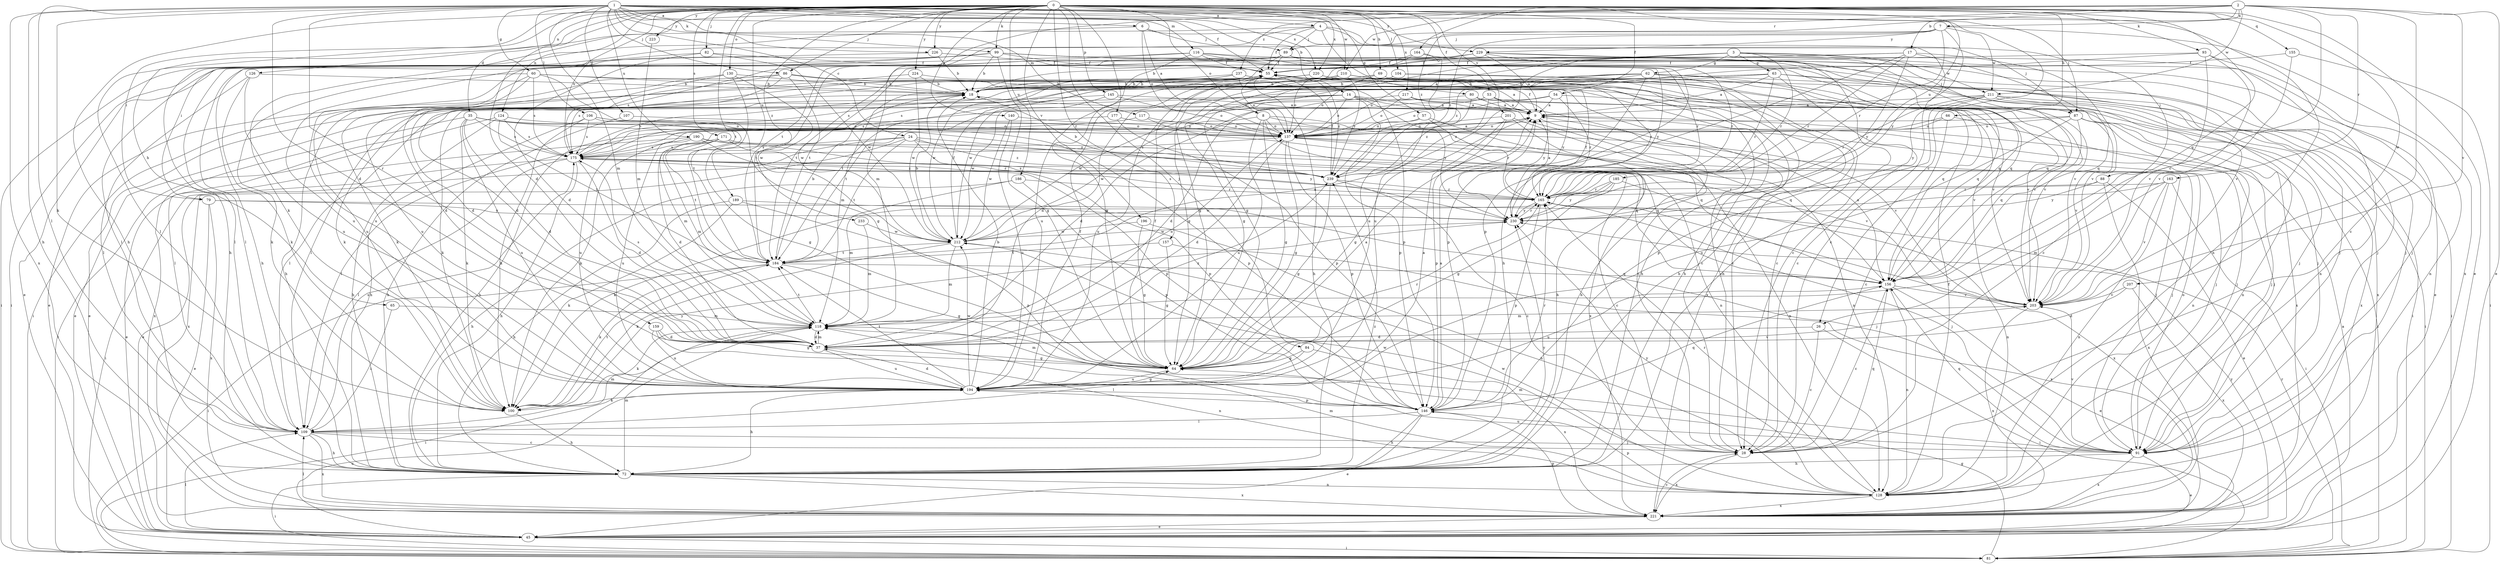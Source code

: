 strict digraph  {
0;
1;
2;
3;
4;
6;
7;
8;
9;
14;
17;
18;
24;
26;
28;
35;
37;
45;
53;
54;
55;
57;
60;
62;
63;
64;
65;
66;
69;
72;
79;
80;
81;
82;
84;
86;
87;
88;
89;
91;
93;
99;
100;
104;
106;
107;
109;
116;
117;
118;
124;
126;
128;
130;
137;
140;
145;
146;
155;
156;
157;
159;
163;
164;
165;
171;
175;
177;
184;
185;
186;
189;
190;
194;
196;
201;
203;
207;
210;
211;
212;
217;
220;
221;
223;
224;
226;
229;
230;
233;
237;
239;
0 -> 4  [label=a];
0 -> 35  [label=d];
0 -> 37  [label=d];
0 -> 45  [label=e];
0 -> 53  [label=f];
0 -> 54  [label=f];
0 -> 65  [label=h];
0 -> 66  [label=h];
0 -> 69  [label=h];
0 -> 72  [label=h];
0 -> 79  [label=i];
0 -> 82  [label=j];
0 -> 84  [label=j];
0 -> 86  [label=j];
0 -> 93  [label=k];
0 -> 99  [label=k];
0 -> 104  [label=l];
0 -> 124  [label=n];
0 -> 126  [label=n];
0 -> 130  [label=o];
0 -> 137  [label=o];
0 -> 140  [label=p];
0 -> 145  [label=p];
0 -> 155  [label=q];
0 -> 156  [label=q];
0 -> 157  [label=r];
0 -> 171  [label=s];
0 -> 175  [label=s];
0 -> 177  [label=t];
0 -> 184  [label=t];
0 -> 185  [label=u];
0 -> 186  [label=u];
0 -> 189  [label=u];
0 -> 196  [label=v];
0 -> 201  [label=v];
0 -> 207  [label=w];
0 -> 210  [label=w];
0 -> 217  [label=x];
0 -> 220  [label=x];
0 -> 223  [label=y];
0 -> 224  [label=y];
0 -> 226  [label=y];
0 -> 233  [label=z];
1 -> 6  [label=a];
1 -> 14  [label=b];
1 -> 24  [label=c];
1 -> 26  [label=c];
1 -> 37  [label=d];
1 -> 55  [label=f];
1 -> 57  [label=g];
1 -> 60  [label=g];
1 -> 72  [label=h];
1 -> 86  [label=j];
1 -> 87  [label=j];
1 -> 99  [label=k];
1 -> 100  [label=k];
1 -> 106  [label=l];
1 -> 107  [label=l];
1 -> 109  [label=l];
1 -> 116  [label=m];
1 -> 117  [label=m];
1 -> 118  [label=m];
1 -> 128  [label=n];
1 -> 159  [label=r];
1 -> 190  [label=u];
1 -> 220  [label=x];
1 -> 221  [label=x];
1 -> 226  [label=y];
1 -> 229  [label=y];
2 -> 7  [label=a];
2 -> 17  [label=b];
2 -> 26  [label=c];
2 -> 28  [label=c];
2 -> 45  [label=e];
2 -> 100  [label=k];
2 -> 163  [label=r];
2 -> 164  [label=r];
2 -> 184  [label=t];
2 -> 203  [label=v];
2 -> 210  [label=w];
2 -> 211  [label=w];
2 -> 237  [label=z];
2 -> 239  [label=z];
3 -> 8  [label=a];
3 -> 18  [label=b];
3 -> 62  [label=g];
3 -> 63  [label=g];
3 -> 64  [label=g];
3 -> 87  [label=j];
3 -> 128  [label=n];
3 -> 165  [label=r];
3 -> 194  [label=u];
3 -> 211  [label=w];
4 -> 55  [label=f];
4 -> 79  [label=i];
4 -> 80  [label=i];
4 -> 87  [label=j];
4 -> 88  [label=j];
4 -> 89  [label=j];
4 -> 109  [label=l];
6 -> 8  [label=a];
6 -> 28  [label=c];
6 -> 72  [label=h];
6 -> 89  [label=j];
6 -> 137  [label=o];
7 -> 89  [label=j];
7 -> 118  [label=m];
7 -> 165  [label=r];
7 -> 211  [label=w];
7 -> 221  [label=x];
7 -> 229  [label=y];
7 -> 230  [label=y];
7 -> 239  [label=z];
8 -> 64  [label=g];
8 -> 128  [label=n];
8 -> 137  [label=o];
8 -> 194  [label=u];
8 -> 203  [label=v];
8 -> 212  [label=w];
8 -> 221  [label=x];
9 -> 55  [label=f];
9 -> 72  [label=h];
9 -> 91  [label=j];
9 -> 137  [label=o];
14 -> 9  [label=a];
14 -> 28  [label=c];
14 -> 45  [label=e];
14 -> 109  [label=l];
14 -> 137  [label=o];
14 -> 146  [label=p];
14 -> 184  [label=t];
14 -> 230  [label=y];
17 -> 55  [label=f];
17 -> 109  [label=l];
17 -> 146  [label=p];
17 -> 156  [label=q];
17 -> 165  [label=r];
17 -> 203  [label=v];
17 -> 230  [label=y];
18 -> 9  [label=a];
18 -> 45  [label=e];
24 -> 45  [label=e];
24 -> 156  [label=q];
24 -> 175  [label=s];
24 -> 184  [label=t];
24 -> 203  [label=v];
24 -> 221  [label=x];
24 -> 230  [label=y];
24 -> 239  [label=z];
26 -> 28  [label=c];
26 -> 37  [label=d];
26 -> 81  [label=i];
28 -> 156  [label=q];
28 -> 212  [label=w];
28 -> 221  [label=x];
35 -> 37  [label=d];
35 -> 100  [label=k];
35 -> 137  [label=o];
35 -> 146  [label=p];
35 -> 175  [label=s];
35 -> 194  [label=u];
35 -> 221  [label=x];
35 -> 239  [label=z];
37 -> 64  [label=g];
37 -> 118  [label=m];
37 -> 194  [label=u];
37 -> 239  [label=z];
45 -> 9  [label=a];
45 -> 81  [label=i];
45 -> 109  [label=l];
45 -> 194  [label=u];
45 -> 230  [label=y];
53 -> 9  [label=a];
53 -> 137  [label=o];
53 -> 212  [label=w];
53 -> 221  [label=x];
53 -> 230  [label=y];
53 -> 239  [label=z];
54 -> 9  [label=a];
54 -> 37  [label=d];
54 -> 165  [label=r];
54 -> 175  [label=s];
54 -> 203  [label=v];
55 -> 18  [label=b];
55 -> 72  [label=h];
55 -> 81  [label=i];
55 -> 100  [label=k];
55 -> 118  [label=m];
55 -> 137  [label=o];
55 -> 165  [label=r];
55 -> 221  [label=x];
55 -> 239  [label=z];
57 -> 118  [label=m];
57 -> 137  [label=o];
57 -> 156  [label=q];
57 -> 165  [label=r];
60 -> 18  [label=b];
60 -> 28  [label=c];
60 -> 37  [label=d];
60 -> 64  [label=g];
60 -> 100  [label=k];
60 -> 175  [label=s];
60 -> 194  [label=u];
62 -> 18  [label=b];
62 -> 37  [label=d];
62 -> 72  [label=h];
62 -> 137  [label=o];
62 -> 146  [label=p];
62 -> 156  [label=q];
62 -> 175  [label=s];
62 -> 221  [label=x];
63 -> 9  [label=a];
63 -> 18  [label=b];
63 -> 28  [label=c];
63 -> 81  [label=i];
63 -> 91  [label=j];
63 -> 109  [label=l];
63 -> 165  [label=r];
63 -> 184  [label=t];
64 -> 9  [label=a];
64 -> 55  [label=f];
64 -> 118  [label=m];
64 -> 165  [label=r];
64 -> 194  [label=u];
64 -> 203  [label=v];
65 -> 109  [label=l];
65 -> 118  [label=m];
66 -> 28  [label=c];
66 -> 91  [label=j];
66 -> 100  [label=k];
66 -> 137  [label=o];
69 -> 18  [label=b];
69 -> 64  [label=g];
69 -> 81  [label=i];
69 -> 137  [label=o];
69 -> 156  [label=q];
72 -> 81  [label=i];
72 -> 118  [label=m];
72 -> 128  [label=n];
72 -> 221  [label=x];
72 -> 230  [label=y];
72 -> 239  [label=z];
79 -> 45  [label=e];
79 -> 91  [label=j];
79 -> 221  [label=x];
79 -> 230  [label=y];
80 -> 9  [label=a];
80 -> 81  [label=i];
80 -> 100  [label=k];
80 -> 239  [label=z];
81 -> 64  [label=g];
81 -> 165  [label=r];
82 -> 37  [label=d];
82 -> 55  [label=f];
82 -> 109  [label=l];
82 -> 212  [label=w];
84 -> 64  [label=g];
84 -> 109  [label=l];
84 -> 221  [label=x];
86 -> 18  [label=b];
86 -> 37  [label=d];
86 -> 45  [label=e];
86 -> 146  [label=p];
86 -> 175  [label=s];
86 -> 212  [label=w];
86 -> 230  [label=y];
87 -> 91  [label=j];
87 -> 109  [label=l];
87 -> 128  [label=n];
87 -> 137  [label=o];
87 -> 156  [label=q];
87 -> 194  [label=u];
87 -> 203  [label=v];
88 -> 45  [label=e];
88 -> 165  [label=r];
88 -> 221  [label=x];
88 -> 230  [label=y];
89 -> 45  [label=e];
89 -> 55  [label=f];
89 -> 72  [label=h];
89 -> 91  [label=j];
89 -> 175  [label=s];
89 -> 184  [label=t];
89 -> 194  [label=u];
91 -> 45  [label=e];
91 -> 72  [label=h];
91 -> 118  [label=m];
91 -> 137  [label=o];
91 -> 156  [label=q];
91 -> 194  [label=u];
91 -> 203  [label=v];
91 -> 221  [label=x];
93 -> 28  [label=c];
93 -> 55  [label=f];
93 -> 128  [label=n];
93 -> 203  [label=v];
93 -> 239  [label=z];
99 -> 18  [label=b];
99 -> 45  [label=e];
99 -> 55  [label=f];
99 -> 64  [label=g];
99 -> 81  [label=i];
99 -> 91  [label=j];
99 -> 156  [label=q];
99 -> 194  [label=u];
99 -> 203  [label=v];
100 -> 72  [label=h];
100 -> 184  [label=t];
100 -> 230  [label=y];
104 -> 18  [label=b];
104 -> 64  [label=g];
104 -> 72  [label=h];
104 -> 203  [label=v];
106 -> 64  [label=g];
106 -> 72  [label=h];
106 -> 91  [label=j];
106 -> 100  [label=k];
106 -> 137  [label=o];
106 -> 175  [label=s];
107 -> 72  [label=h];
107 -> 137  [label=o];
109 -> 28  [label=c];
109 -> 72  [label=h];
109 -> 91  [label=j];
109 -> 118  [label=m];
109 -> 175  [label=s];
109 -> 221  [label=x];
116 -> 55  [label=f];
116 -> 64  [label=g];
116 -> 156  [label=q];
116 -> 165  [label=r];
116 -> 184  [label=t];
116 -> 194  [label=u];
116 -> 230  [label=y];
117 -> 128  [label=n];
117 -> 137  [label=o];
117 -> 194  [label=u];
118 -> 37  [label=d];
118 -> 81  [label=i];
118 -> 100  [label=k];
118 -> 137  [label=o];
118 -> 175  [label=s];
118 -> 184  [label=t];
124 -> 72  [label=h];
124 -> 81  [label=i];
124 -> 137  [label=o];
124 -> 175  [label=s];
124 -> 184  [label=t];
126 -> 18  [label=b];
126 -> 100  [label=k];
126 -> 109  [label=l];
126 -> 194  [label=u];
128 -> 55  [label=f];
128 -> 118  [label=m];
128 -> 146  [label=p];
128 -> 165  [label=r];
128 -> 212  [label=w];
128 -> 221  [label=x];
128 -> 230  [label=y];
130 -> 18  [label=b];
130 -> 37  [label=d];
130 -> 184  [label=t];
130 -> 194  [label=u];
130 -> 212  [label=w];
137 -> 9  [label=a];
137 -> 37  [label=d];
137 -> 64  [label=g];
137 -> 91  [label=j];
137 -> 128  [label=n];
137 -> 146  [label=p];
137 -> 175  [label=s];
140 -> 137  [label=o];
140 -> 194  [label=u];
140 -> 212  [label=w];
145 -> 9  [label=a];
145 -> 109  [label=l];
145 -> 137  [label=o];
145 -> 212  [label=w];
146 -> 9  [label=a];
146 -> 45  [label=e];
146 -> 72  [label=h];
146 -> 109  [label=l];
146 -> 156  [label=q];
146 -> 165  [label=r];
155 -> 55  [label=f];
155 -> 81  [label=i];
155 -> 203  [label=v];
156 -> 9  [label=a];
156 -> 28  [label=c];
156 -> 45  [label=e];
156 -> 128  [label=n];
156 -> 194  [label=u];
156 -> 203  [label=v];
157 -> 64  [label=g];
157 -> 184  [label=t];
157 -> 221  [label=x];
159 -> 37  [label=d];
159 -> 64  [label=g];
159 -> 128  [label=n];
159 -> 194  [label=u];
163 -> 81  [label=i];
163 -> 118  [label=m];
163 -> 128  [label=n];
163 -> 165  [label=r];
163 -> 203  [label=v];
163 -> 212  [label=w];
164 -> 55  [label=f];
164 -> 64  [label=g];
164 -> 91  [label=j];
164 -> 194  [label=u];
164 -> 203  [label=v];
165 -> 9  [label=a];
165 -> 91  [label=j];
165 -> 146  [label=p];
165 -> 175  [label=s];
165 -> 221  [label=x];
165 -> 230  [label=y];
171 -> 37  [label=d];
171 -> 118  [label=m];
171 -> 146  [label=p];
171 -> 156  [label=q];
171 -> 175  [label=s];
171 -> 184  [label=t];
175 -> 18  [label=b];
175 -> 28  [label=c];
175 -> 37  [label=d];
175 -> 72  [label=h];
175 -> 81  [label=i];
175 -> 109  [label=l];
175 -> 239  [label=z];
177 -> 72  [label=h];
177 -> 137  [label=o];
177 -> 146  [label=p];
184 -> 9  [label=a];
184 -> 18  [label=b];
184 -> 64  [label=g];
184 -> 81  [label=i];
184 -> 100  [label=k];
184 -> 156  [label=q];
185 -> 64  [label=g];
185 -> 100  [label=k];
185 -> 128  [label=n];
185 -> 165  [label=r];
185 -> 230  [label=y];
186 -> 72  [label=h];
186 -> 118  [label=m];
186 -> 146  [label=p];
186 -> 165  [label=r];
189 -> 72  [label=h];
189 -> 100  [label=k];
189 -> 146  [label=p];
189 -> 230  [label=y];
190 -> 45  [label=e];
190 -> 91  [label=j];
190 -> 146  [label=p];
190 -> 165  [label=r];
190 -> 175  [label=s];
190 -> 194  [label=u];
194 -> 9  [label=a];
194 -> 18  [label=b];
194 -> 37  [label=d];
194 -> 55  [label=f];
194 -> 64  [label=g];
194 -> 72  [label=h];
194 -> 100  [label=k];
194 -> 146  [label=p];
194 -> 184  [label=t];
194 -> 212  [label=w];
196 -> 64  [label=g];
196 -> 128  [label=n];
196 -> 212  [label=w];
201 -> 64  [label=g];
201 -> 72  [label=h];
201 -> 137  [label=o];
201 -> 146  [label=p];
201 -> 156  [label=q];
203 -> 118  [label=m];
203 -> 221  [label=x];
207 -> 37  [label=d];
207 -> 203  [label=v];
207 -> 221  [label=x];
210 -> 18  [label=b];
210 -> 28  [label=c];
210 -> 72  [label=h];
210 -> 137  [label=o];
210 -> 175  [label=s];
210 -> 203  [label=v];
210 -> 212  [label=w];
210 -> 239  [label=z];
211 -> 9  [label=a];
211 -> 81  [label=i];
211 -> 128  [label=n];
211 -> 146  [label=p];
211 -> 165  [label=r];
211 -> 221  [label=x];
211 -> 230  [label=y];
212 -> 18  [label=b];
212 -> 55  [label=f];
212 -> 100  [label=k];
212 -> 118  [label=m];
212 -> 184  [label=t];
217 -> 9  [label=a];
217 -> 28  [label=c];
217 -> 37  [label=d];
217 -> 137  [label=o];
220 -> 18  [label=b];
220 -> 28  [label=c];
220 -> 194  [label=u];
220 -> 203  [label=v];
221 -> 28  [label=c];
221 -> 45  [label=e];
221 -> 109  [label=l];
221 -> 146  [label=p];
223 -> 118  [label=m];
224 -> 18  [label=b];
224 -> 72  [label=h];
224 -> 203  [label=v];
224 -> 212  [label=w];
226 -> 18  [label=b];
226 -> 55  [label=f];
226 -> 81  [label=i];
229 -> 9  [label=a];
229 -> 28  [label=c];
229 -> 55  [label=f];
229 -> 72  [label=h];
229 -> 91  [label=j];
229 -> 109  [label=l];
229 -> 156  [label=q];
229 -> 165  [label=r];
229 -> 184  [label=t];
230 -> 55  [label=f];
230 -> 165  [label=r];
230 -> 212  [label=w];
233 -> 118  [label=m];
233 -> 212  [label=w];
237 -> 9  [label=a];
237 -> 18  [label=b];
237 -> 72  [label=h];
237 -> 91  [label=j];
237 -> 100  [label=k];
237 -> 212  [label=w];
239 -> 18  [label=b];
239 -> 28  [label=c];
239 -> 55  [label=f];
239 -> 64  [label=g];
239 -> 165  [label=r];
239 -> 175  [label=s];
}

